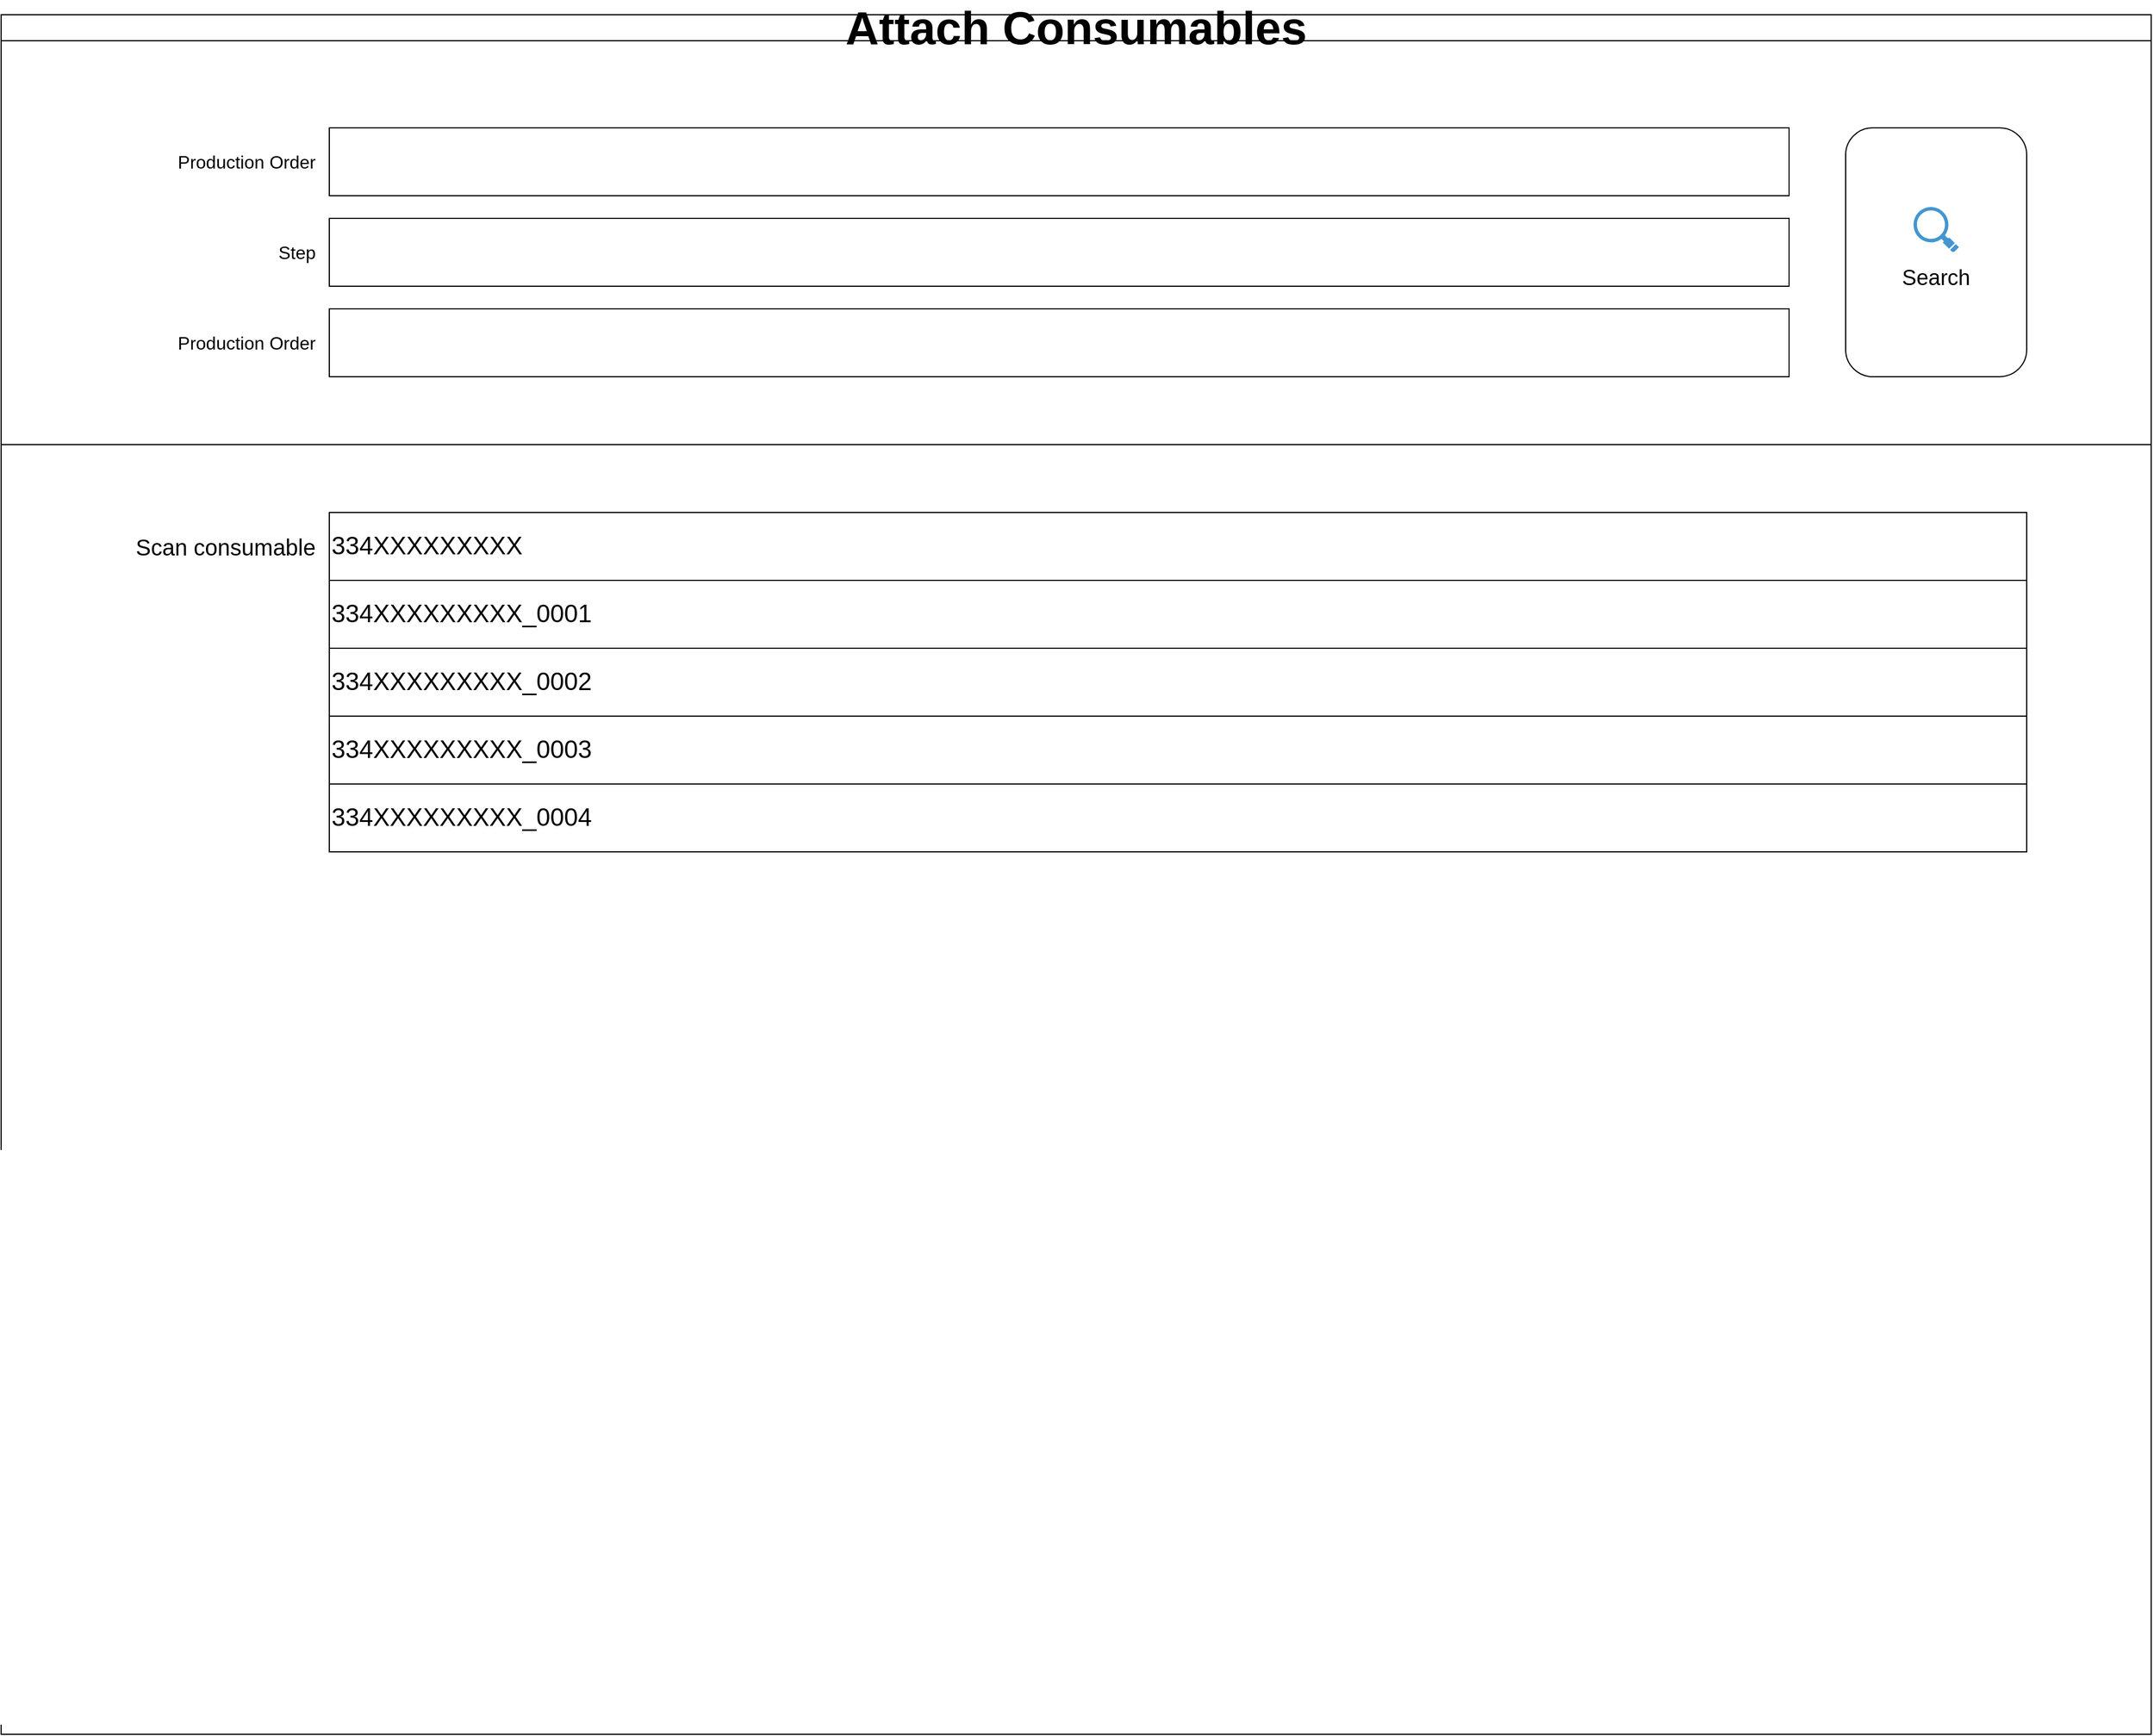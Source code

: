 <mxfile version="24.2.2" type="github">
  <diagram name="Page-1" id="Syd85vtcyYVbc08jkSv1">
    <mxGraphModel dx="2446" dy="1896" grid="1" gridSize="10" guides="1" tooltips="1" connect="1" arrows="1" fold="1" page="0" pageScale="1" pageWidth="1169" pageHeight="827" math="0" shadow="0">
      <root>
        <mxCell id="0" />
        <mxCell id="1" parent="0" />
        <mxCell id="GBS9pjqPEXnVsBJEZC-B-23" value="&lt;font style=&quot;font-size: 41px;&quot;&gt;Attach Consumables&lt;/font&gt;" style="swimlane;whiteSpace=wrap;html=1;" vertex="1" parent="1">
          <mxGeometry x="-130" y="-50" width="1900" height="1520" as="geometry" />
        </mxCell>
        <mxCell id="GBS9pjqPEXnVsBJEZC-B-14" value="" style="rounded=0;whiteSpace=wrap;html=1;" vertex="1" parent="GBS9pjqPEXnVsBJEZC-B-23">
          <mxGeometry x="290" y="100" width="1290" height="60" as="geometry" />
        </mxCell>
        <mxCell id="GBS9pjqPEXnVsBJEZC-B-15" value="" style="rounded=0;whiteSpace=wrap;html=1;" vertex="1" parent="GBS9pjqPEXnVsBJEZC-B-23">
          <mxGeometry x="290" y="180" width="1290" height="60" as="geometry" />
        </mxCell>
        <mxCell id="GBS9pjqPEXnVsBJEZC-B-16" value="" style="rounded=0;whiteSpace=wrap;html=1;" vertex="1" parent="GBS9pjqPEXnVsBJEZC-B-23">
          <mxGeometry x="290" y="260" width="1290" height="60" as="geometry" />
        </mxCell>
        <mxCell id="GBS9pjqPEXnVsBJEZC-B-17" value="Production Order" style="text;html=1;align=right;verticalAlign=middle;whiteSpace=wrap;rounded=0;fontSize=16;" vertex="1" parent="GBS9pjqPEXnVsBJEZC-B-23">
          <mxGeometry x="100" y="115" width="180" height="30" as="geometry" />
        </mxCell>
        <mxCell id="GBS9pjqPEXnVsBJEZC-B-18" value="Production Order" style="text;html=1;align=right;verticalAlign=middle;whiteSpace=wrap;rounded=0;fontSize=16;" vertex="1" parent="GBS9pjqPEXnVsBJEZC-B-23">
          <mxGeometry x="100" y="275" width="180" height="30" as="geometry" />
        </mxCell>
        <mxCell id="GBS9pjqPEXnVsBJEZC-B-19" value="Step" style="text;html=1;align=right;verticalAlign=middle;whiteSpace=wrap;rounded=0;fontSize=16;" vertex="1" parent="GBS9pjqPEXnVsBJEZC-B-23">
          <mxGeometry x="100" y="195" width="180" height="30" as="geometry" />
        </mxCell>
        <mxCell id="GBS9pjqPEXnVsBJEZC-B-20" value="&lt;font style=&quot;font-size: 19px;&quot;&gt;&amp;nbsp;&lt;/font&gt;&lt;div&gt;&lt;font style=&quot;font-size: 19px;&quot;&gt;&lt;br&gt;&lt;/font&gt;&lt;/div&gt;&lt;div&gt;&lt;font style=&quot;font-size: 19px;&quot;&gt;Search&lt;/font&gt;&lt;/div&gt;" style="rounded=1;whiteSpace=wrap;html=1;" vertex="1" parent="GBS9pjqPEXnVsBJEZC-B-23">
          <mxGeometry x="1630" y="100" width="160" height="220" as="geometry" />
        </mxCell>
        <mxCell id="GBS9pjqPEXnVsBJEZC-B-21" value="" style="shadow=0;dashed=0;html=1;strokeColor=none;fillColor=#4495D1;labelPosition=center;verticalLabelPosition=bottom;verticalAlign=top;align=center;outlineConnect=0;shape=mxgraph.veeam.magnifying_glass;pointerEvents=1;" vertex="1" parent="GBS9pjqPEXnVsBJEZC-B-23">
          <mxGeometry x="1690" y="170" width="40" height="40" as="geometry" />
        </mxCell>
        <mxCell id="GBS9pjqPEXnVsBJEZC-B-25" value="&lt;font style=&quot;font-size: 22px;&quot;&gt;334XXXXXXXXX&lt;/font&gt;" style="rounded=0;whiteSpace=wrap;html=1;align=left;" vertex="1" parent="GBS9pjqPEXnVsBJEZC-B-23">
          <mxGeometry x="290" y="440" width="1500" height="60" as="geometry" />
        </mxCell>
        <mxCell id="GBS9pjqPEXnVsBJEZC-B-26" value="Scan consumable" style="text;html=1;align=right;verticalAlign=middle;whiteSpace=wrap;rounded=0;fontSize=20;" vertex="1" parent="GBS9pjqPEXnVsBJEZC-B-23">
          <mxGeometry x="70" y="455" width="210" height="30" as="geometry" />
        </mxCell>
        <mxCell id="GBS9pjqPEXnVsBJEZC-B-27" value="&lt;span style=&quot;font-size: 22px;&quot;&gt;334XXXXXXXXX_0001&lt;/span&gt;" style="rounded=0;whiteSpace=wrap;html=1;align=left;" vertex="1" parent="GBS9pjqPEXnVsBJEZC-B-23">
          <mxGeometry x="290" y="500" width="1500" height="60" as="geometry" />
        </mxCell>
        <mxCell id="GBS9pjqPEXnVsBJEZC-B-28" value="&lt;span style=&quot;font-size: 22px;&quot;&gt;334XXXXXXXXX_0002&lt;/span&gt;" style="rounded=0;whiteSpace=wrap;html=1;align=left;" vertex="1" parent="GBS9pjqPEXnVsBJEZC-B-23">
          <mxGeometry x="290" y="560" width="1500" height="60" as="geometry" />
        </mxCell>
        <mxCell id="GBS9pjqPEXnVsBJEZC-B-29" value="&lt;span style=&quot;font-size: 22px;&quot;&gt;334XXXXXXXXX_0003&lt;/span&gt;" style="rounded=0;whiteSpace=wrap;html=1;align=left;" vertex="1" parent="GBS9pjqPEXnVsBJEZC-B-23">
          <mxGeometry x="290" y="620" width="1500" height="60" as="geometry" />
        </mxCell>
        <mxCell id="GBS9pjqPEXnVsBJEZC-B-30" value="&lt;span style=&quot;font-size: 22px;&quot;&gt;334XXXXXXXXX_0004&lt;/span&gt;" style="rounded=0;whiteSpace=wrap;html=1;align=left;" vertex="1" parent="GBS9pjqPEXnVsBJEZC-B-23">
          <mxGeometry x="290" y="680" width="1500" height="60" as="geometry" />
        </mxCell>
        <mxCell id="GBS9pjqPEXnVsBJEZC-B-24" value="" style="endArrow=none;html=1;rounded=0;exitX=0;exitY=0.25;exitDx=0;exitDy=0;entryX=1;entryY=0.25;entryDx=0;entryDy=0;" edge="1" parent="1" source="GBS9pjqPEXnVsBJEZC-B-23" target="GBS9pjqPEXnVsBJEZC-B-23">
          <mxGeometry width="50" height="50" relative="1" as="geometry">
            <mxPoint x="710" y="590" as="sourcePoint" />
            <mxPoint x="760" y="540" as="targetPoint" />
          </mxGeometry>
        </mxCell>
      </root>
    </mxGraphModel>
  </diagram>
</mxfile>
